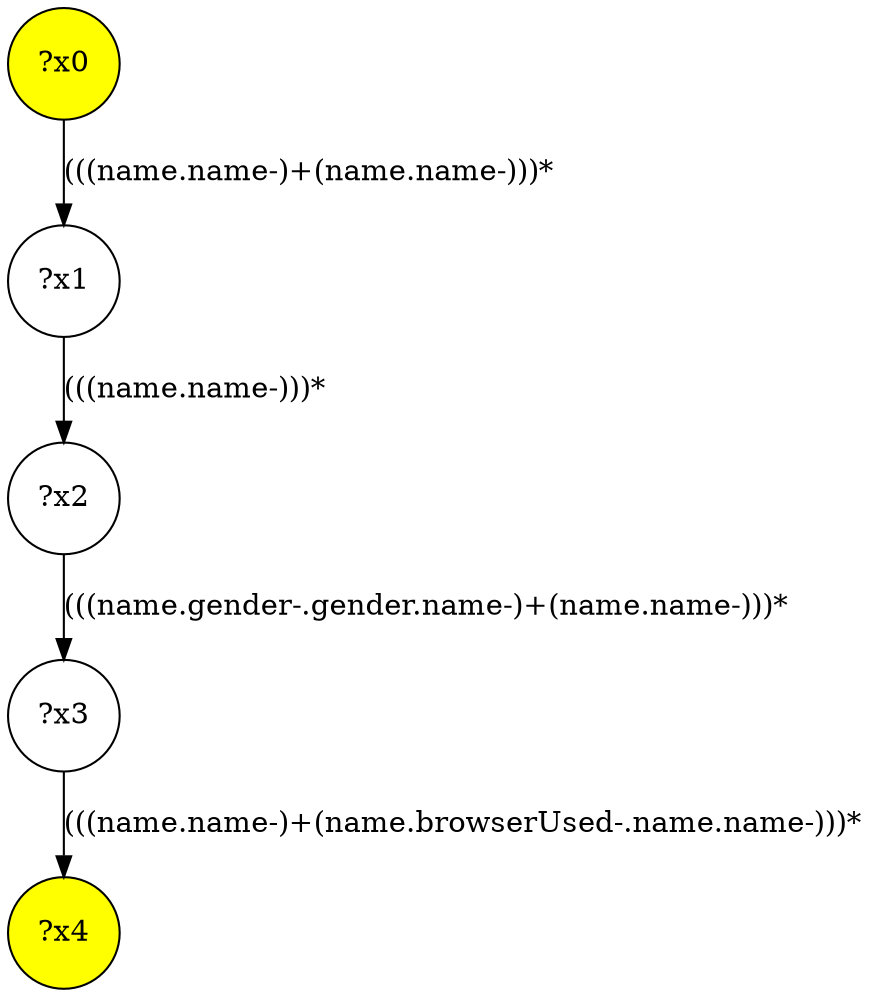 digraph g {
	x0 [fillcolor="yellow", style="filled," shape=circle, label="?x0"];
	x4 [fillcolor="yellow", style="filled," shape=circle, label="?x4"];
	x1 [shape=circle, label="?x1"];
	x0 -> x1 [label="(((name.name-)+(name.name-)))*"];
	x2 [shape=circle, label="?x2"];
	x1 -> x2 [label="(((name.name-)))*"];
	x3 [shape=circle, label="?x3"];
	x2 -> x3 [label="(((name.gender-.gender.name-)+(name.name-)))*"];
	x3 -> x4 [label="(((name.name-)+(name.browserUsed-.name.name-)))*"];
}
